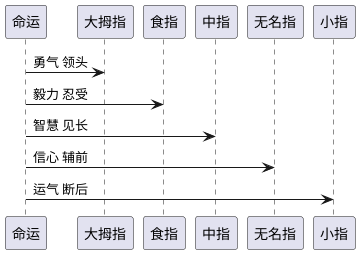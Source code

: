 @startuml
命运 -> 大拇指:勇气 领头
命运 -> 食指:  毅力 忍受
命运 -> 中指:  智慧 见长
命运 -> 无名指:信心 辅前
命运 -> 小指:  运气 断后
@enduml